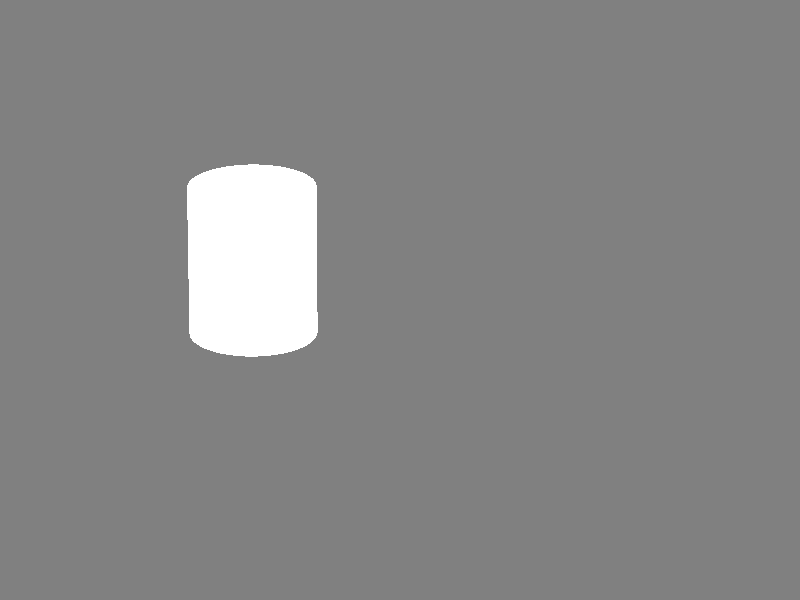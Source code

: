 #version 2.5
#include "colors.inc"

background { color Gray50 }



camera{
    location <0, 20, -50>
    //up <0, 0.15, 0>      
    //right <1.0, 0, 0>
    look_at < 0, 0, 0>
    angle 9.2
}


light_source {
  <20,10,7>             // light's position (translated below)
  color White           // light's color
  area_light
  <3, 0, 0> <0, 0, 3>   // lights spread out across this distance (x * z)   
  12, 12                  // total number of lights in grid (4x*4z = 16 lights)
                      
  }
  

//box{
//    <-3, -1.0,  -3>,
//    < 3, -0.5, 3>
//    pigment {
//             checker
//             color <2.3,2.3,2.3>
//             color <2.3,2.3,2.3> * 0.265
//             scale <1, 1, 1>
//            } 
//    rotate y* -45    
    
//    }

cylinder {
           < 0, 0, 0>
           < 0, 1.7, 0 > 
           0.7
           pigment { rgb <1.0, 1.0, 1.0> } 
           translate <-1.6, -0.5, 0.3> 
           
         }   
         
        
        